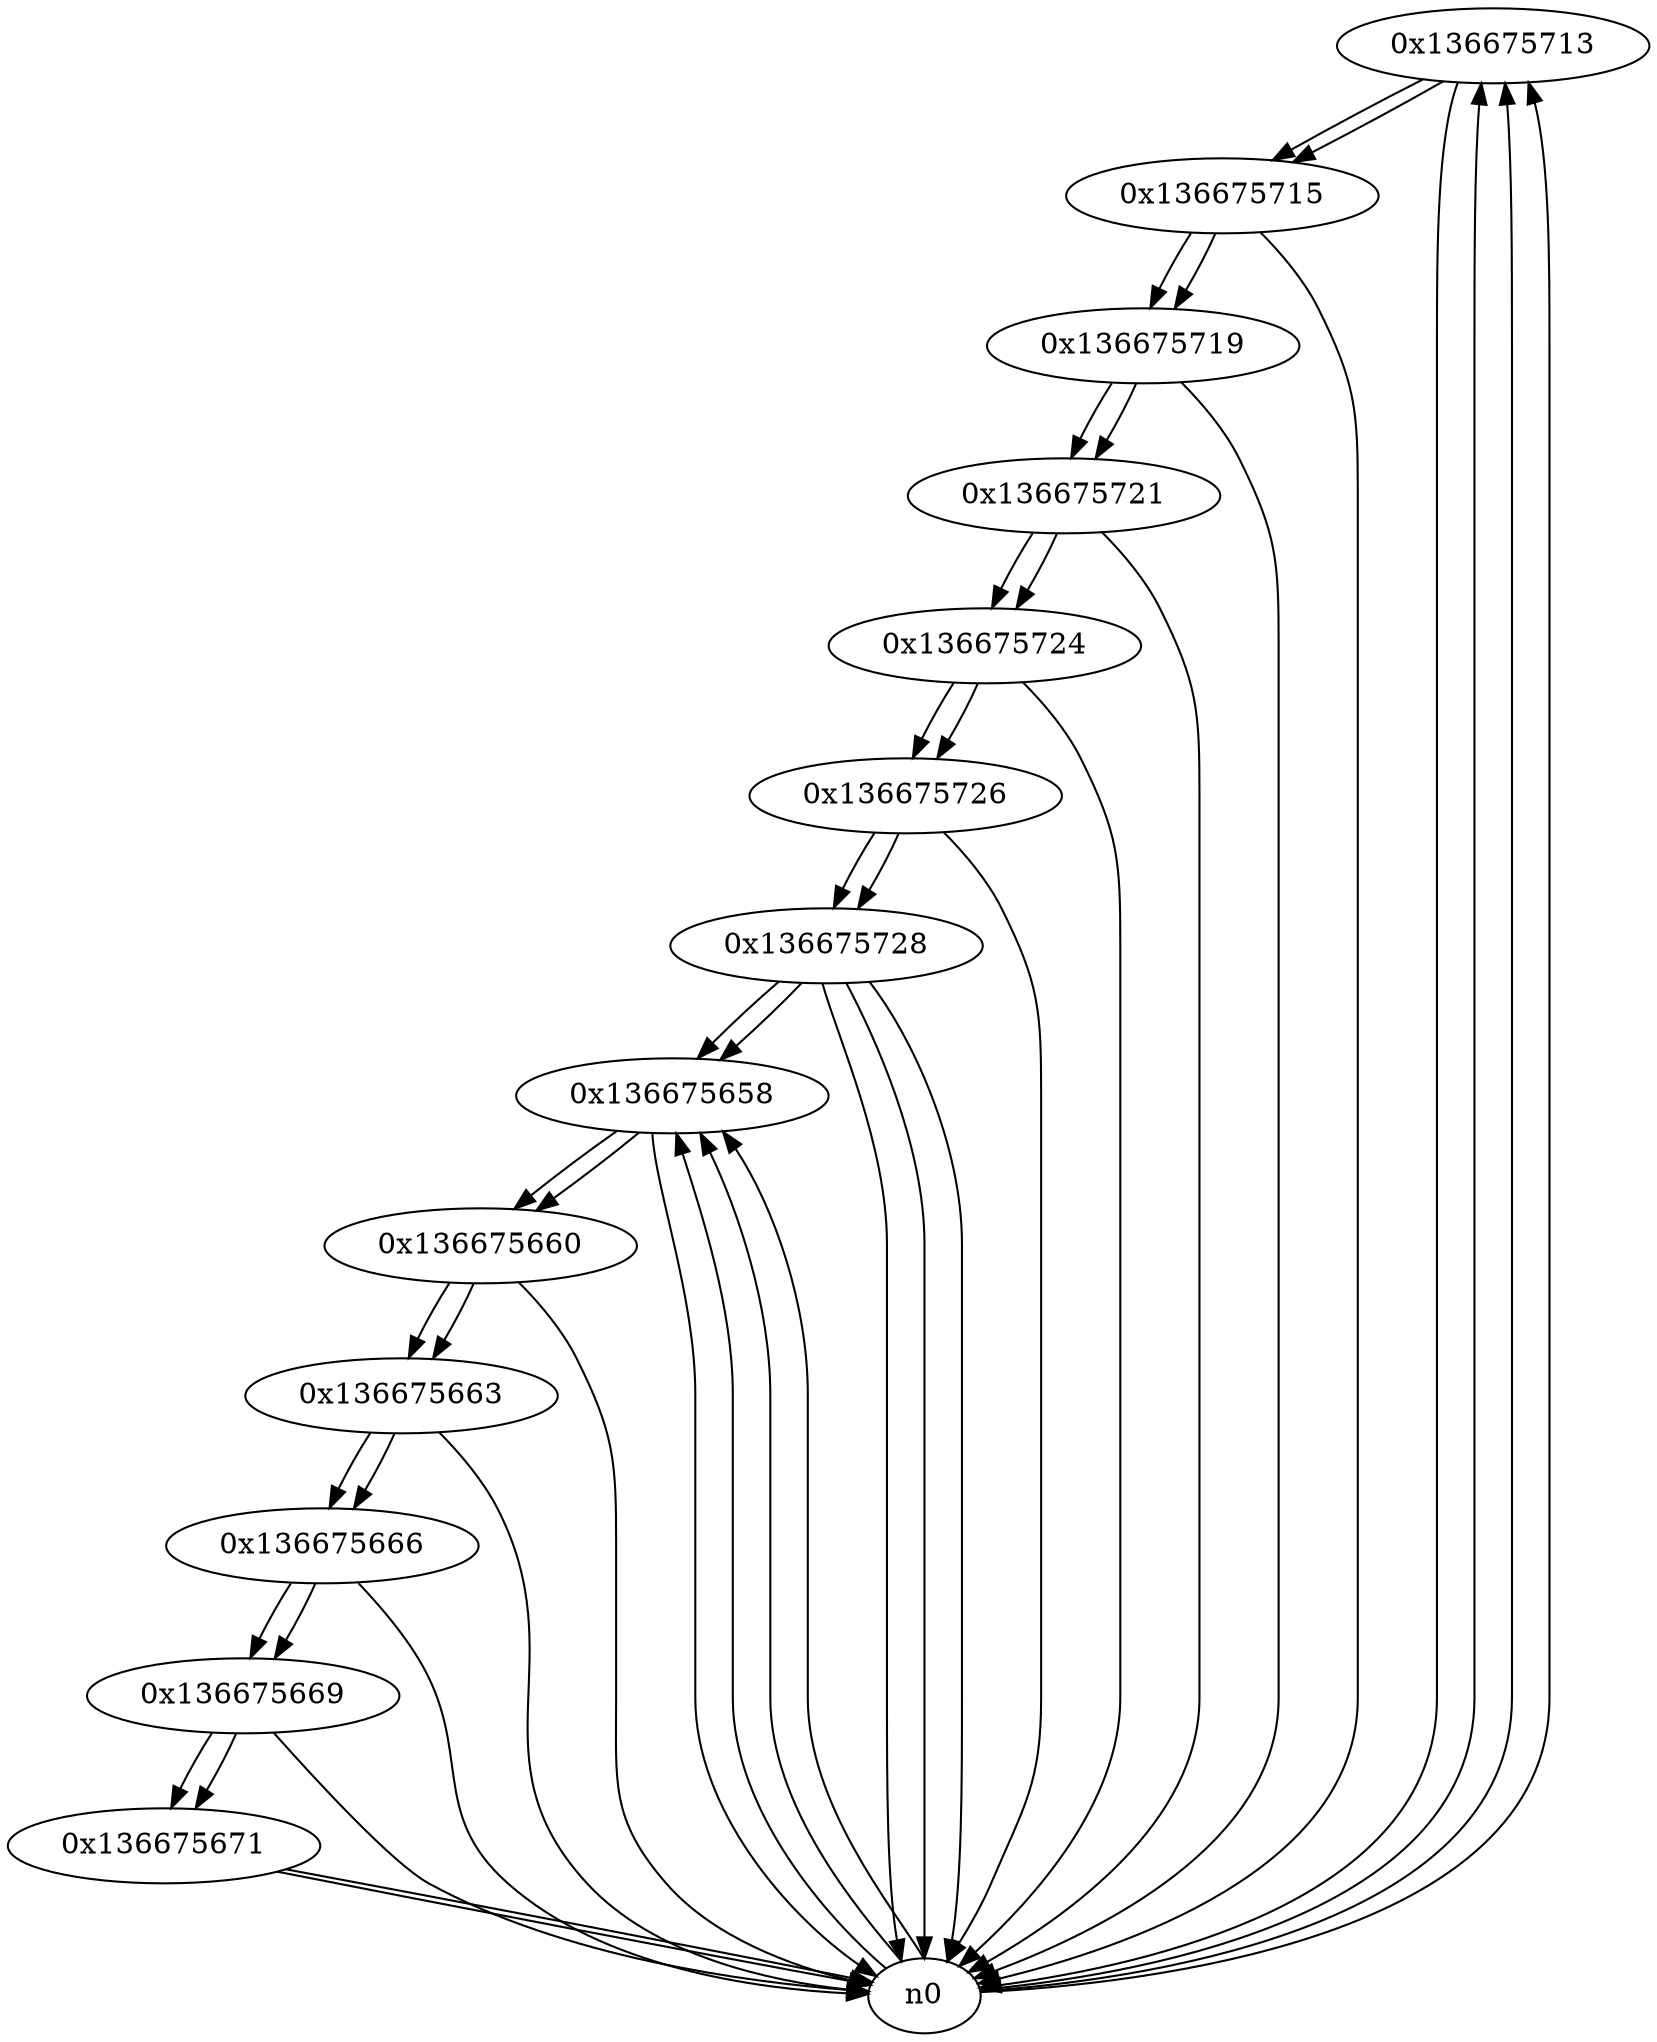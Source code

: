 digraph G{
/* nodes */
  n1 [label="0x136675713"]
  n2 [label="0x136675715"]
  n3 [label="0x136675719"]
  n4 [label="0x136675721"]
  n5 [label="0x136675724"]
  n6 [label="0x136675726"]
  n7 [label="0x136675728"]
  n8 [label="0x136675658"]
  n9 [label="0x136675660"]
  n10 [label="0x136675663"]
  n11 [label="0x136675666"]
  n12 [label="0x136675669"]
  n13 [label="0x136675671"]
/* edges */
n1 -> n2;
n1 -> n0;
n0 -> n1;
n0 -> n1;
n0 -> n1;
n2 -> n3;
n2 -> n0;
n1 -> n2;
n3 -> n4;
n3 -> n0;
n2 -> n3;
n4 -> n5;
n4 -> n0;
n3 -> n4;
n5 -> n6;
n5 -> n0;
n4 -> n5;
n6 -> n7;
n6 -> n0;
n5 -> n6;
n7 -> n8;
n7 -> n0;
n7 -> n0;
n7 -> n0;
n6 -> n7;
n8 -> n9;
n8 -> n0;
n0 -> n8;
n0 -> n8;
n0 -> n8;
n7 -> n8;
n9 -> n10;
n9 -> n0;
n8 -> n9;
n10 -> n11;
n10 -> n0;
n9 -> n10;
n11 -> n12;
n11 -> n0;
n10 -> n11;
n12 -> n13;
n12 -> n0;
n11 -> n12;
n13 -> n0;
n13 -> n0;
n12 -> n13;
}
